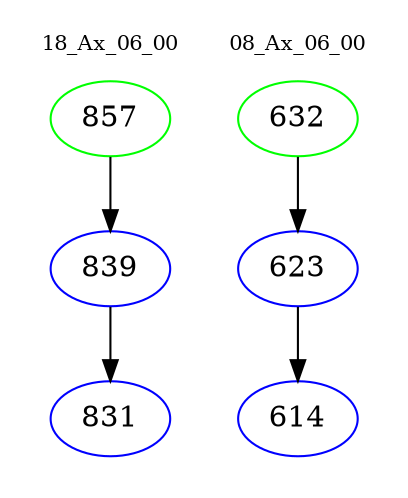 digraph{
subgraph cluster_0 {
color = white
label = "18_Ax_06_00";
fontsize=10;
T0_857 [label="857", color="green"]
T0_857 -> T0_839 [color="black"]
T0_839 [label="839", color="blue"]
T0_839 -> T0_831 [color="black"]
T0_831 [label="831", color="blue"]
}
subgraph cluster_1 {
color = white
label = "08_Ax_06_00";
fontsize=10;
T1_632 [label="632", color="green"]
T1_632 -> T1_623 [color="black"]
T1_623 [label="623", color="blue"]
T1_623 -> T1_614 [color="black"]
T1_614 [label="614", color="blue"]
}
}
